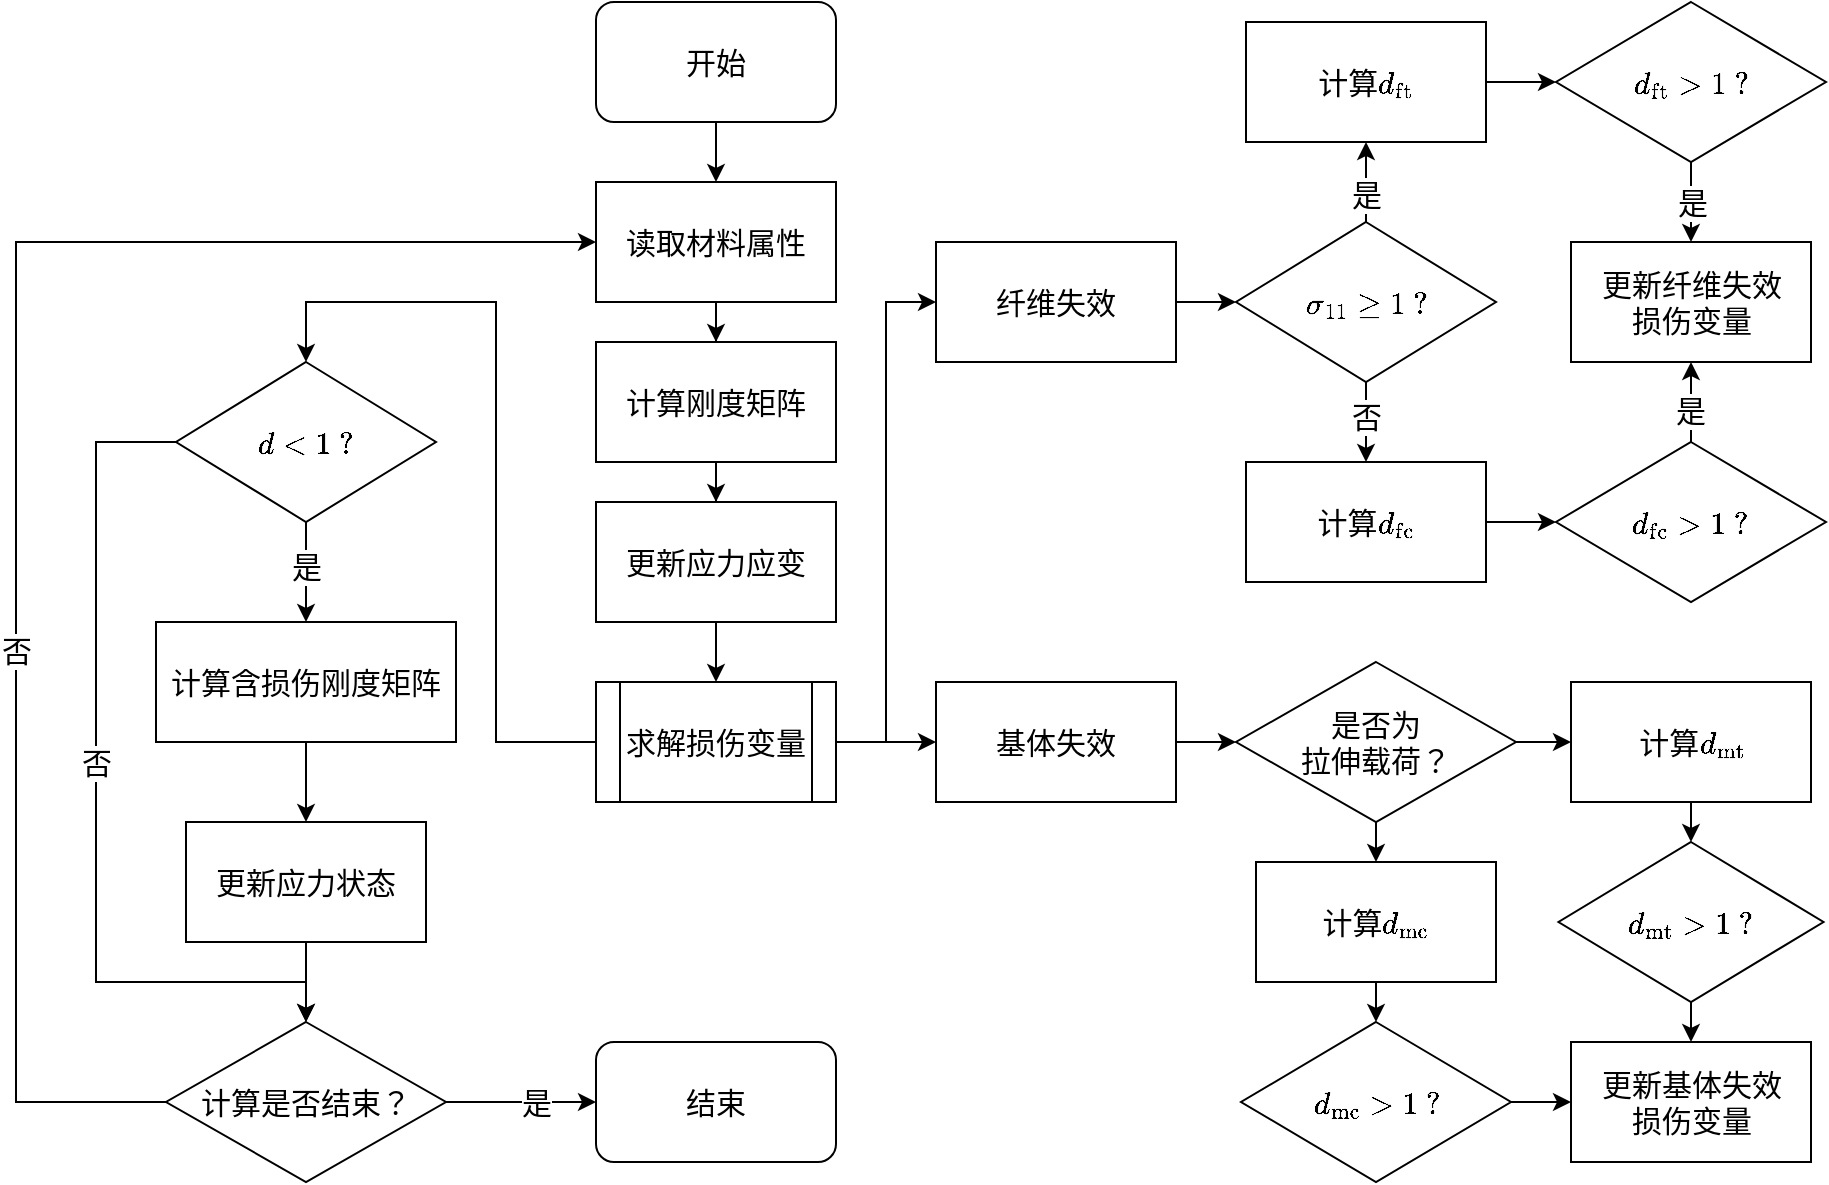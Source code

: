 <mxfile version="21.0.8" type="github">
  <diagram name="第 1 页" id="tH8X5Ct7GdnYIzQljAsK">
    <mxGraphModel dx="1637" dy="854" grid="1" gridSize="10" guides="1" tooltips="1" connect="1" arrows="1" fold="1" page="1" pageScale="1" pageWidth="1169" pageHeight="827" math="1" shadow="0">
      <root>
        <mxCell id="0" />
        <mxCell id="1" parent="0" />
        <mxCell id="6r-kIz0hGhgCBuONI5xw-3" value="" style="edgeStyle=orthogonalEdgeStyle;rounded=0;orthogonalLoop=1;jettySize=auto;html=1;fontSize=15;fontFamily=微软雅黑;" parent="1" source="6r-kIz0hGhgCBuONI5xw-1" target="6r-kIz0hGhgCBuONI5xw-2" edge="1">
          <mxGeometry relative="1" as="geometry" />
        </mxCell>
        <mxCell id="6r-kIz0hGhgCBuONI5xw-1" value="开始" style="rounded=1;whiteSpace=wrap;html=1;fontSize=15;fontFamily=微软雅黑;" parent="1" vertex="1">
          <mxGeometry x="340" y="140" width="120" height="60" as="geometry" />
        </mxCell>
        <mxCell id="6r-kIz0hGhgCBuONI5xw-5" value="" style="edgeStyle=orthogonalEdgeStyle;rounded=0;orthogonalLoop=1;jettySize=auto;html=1;fontSize=15;fontFamily=微软雅黑;" parent="1" source="6r-kIz0hGhgCBuONI5xw-2" target="6r-kIz0hGhgCBuONI5xw-4" edge="1">
          <mxGeometry relative="1" as="geometry" />
        </mxCell>
        <mxCell id="6r-kIz0hGhgCBuONI5xw-2" value="&lt;p&gt;读取材料属性&lt;/p&gt;" style="rounded=0;whiteSpace=wrap;html=1;fontSize=15;fontFamily=微软雅黑;" parent="1" vertex="1">
          <mxGeometry x="340" y="230" width="120" height="60" as="geometry" />
        </mxCell>
        <mxCell id="6r-kIz0hGhgCBuONI5xw-7" value="" style="edgeStyle=orthogonalEdgeStyle;rounded=0;orthogonalLoop=1;jettySize=auto;html=1;fontSize=15;fontFamily=微软雅黑;" parent="1" source="6r-kIz0hGhgCBuONI5xw-4" target="6r-kIz0hGhgCBuONI5xw-6" edge="1">
          <mxGeometry relative="1" as="geometry" />
        </mxCell>
        <mxCell id="6r-kIz0hGhgCBuONI5xw-4" value="计算刚度矩阵" style="whiteSpace=wrap;html=1;rounded=0;fontSize=15;fontFamily=微软雅黑;" parent="1" vertex="1">
          <mxGeometry x="340" y="310" width="120" height="60" as="geometry" />
        </mxCell>
        <mxCell id="6r-kIz0hGhgCBuONI5xw-9" value="" style="edgeStyle=orthogonalEdgeStyle;rounded=0;orthogonalLoop=1;jettySize=auto;html=1;fontSize=15;fontFamily=微软雅黑;" parent="1" source="6r-kIz0hGhgCBuONI5xw-6" target="6r-kIz0hGhgCBuONI5xw-8" edge="1">
          <mxGeometry relative="1" as="geometry" />
        </mxCell>
        <mxCell id="6r-kIz0hGhgCBuONI5xw-6" value="更新应力应变" style="whiteSpace=wrap;html=1;rounded=0;fontSize=15;fontFamily=微软雅黑;" parent="1" vertex="1">
          <mxGeometry x="340" y="390" width="120" height="60" as="geometry" />
        </mxCell>
        <mxCell id="6r-kIz0hGhgCBuONI5xw-13" value="" style="edgeStyle=orthogonalEdgeStyle;rounded=0;orthogonalLoop=1;jettySize=auto;html=1;fontSize=15;entryX=0.5;entryY=0;entryDx=0;entryDy=0;exitX=0;exitY=0.5;exitDx=0;exitDy=0;fontFamily=微软雅黑;" parent="1" source="6r-kIz0hGhgCBuONI5xw-8" target="6r-kIz0hGhgCBuONI5xw-12" edge="1">
          <mxGeometry relative="1" as="geometry">
            <Array as="points">
              <mxPoint x="290" y="510" />
              <mxPoint x="290" y="290" />
              <mxPoint x="195" y="290" />
            </Array>
          </mxGeometry>
        </mxCell>
        <mxCell id="dNLBxnli_luOGMNEjt3j-31" style="edgeStyle=orthogonalEdgeStyle;rounded=0;orthogonalLoop=1;jettySize=auto;html=1;exitX=1;exitY=0.5;exitDx=0;exitDy=0;entryX=0;entryY=0.5;entryDx=0;entryDy=0;fontSize=15;fontFamily=微软雅黑;" edge="1" parent="1" source="6r-kIz0hGhgCBuONI5xw-8" target="dNLBxnli_luOGMNEjt3j-18">
          <mxGeometry relative="1" as="geometry" />
        </mxCell>
        <mxCell id="dNLBxnli_luOGMNEjt3j-32" style="edgeStyle=none;rounded=0;orthogonalLoop=1;jettySize=auto;html=1;exitX=1;exitY=0.5;exitDx=0;exitDy=0;entryX=0;entryY=0.5;entryDx=0;entryDy=0;fontSize=15;fontFamily=微软雅黑;" edge="1" parent="1" source="6r-kIz0hGhgCBuONI5xw-8" target="dNLBxnli_luOGMNEjt3j-19">
          <mxGeometry relative="1" as="geometry" />
        </mxCell>
        <mxCell id="6r-kIz0hGhgCBuONI5xw-8" value="求解损伤变量" style="shape=process;whiteSpace=wrap;html=1;backgroundOutline=1;rounded=0;fontSize=15;fontFamily=微软雅黑;" parent="1" vertex="1">
          <mxGeometry x="340" y="480" width="120" height="60" as="geometry" />
        </mxCell>
        <mxCell id="dNLBxnli_luOGMNEjt3j-2" value="" style="edgeStyle=orthogonalEdgeStyle;rounded=0;orthogonalLoop=1;jettySize=auto;html=1;fontSize=15;exitX=0.5;exitY=1;exitDx=0;exitDy=0;fontFamily=微软雅黑;" edge="1" parent="1" source="6r-kIz0hGhgCBuONI5xw-12" target="dNLBxnli_luOGMNEjt3j-1">
          <mxGeometry relative="1" as="geometry" />
        </mxCell>
        <mxCell id="dNLBxnli_luOGMNEjt3j-12" value="是" style="edgeLabel;html=1;align=center;verticalAlign=middle;resizable=0;points=[];fontSize=15;fontFamily=微软雅黑;" vertex="1" connectable="0" parent="dNLBxnli_luOGMNEjt3j-2">
          <mxGeometry x="-0.515" relative="1" as="geometry">
            <mxPoint y="10" as="offset" />
          </mxGeometry>
        </mxCell>
        <mxCell id="dNLBxnli_luOGMNEjt3j-10" style="edgeStyle=orthogonalEdgeStyle;rounded=0;orthogonalLoop=1;jettySize=auto;html=1;exitX=0;exitY=0.5;exitDx=0;exitDy=0;fontSize=15;entryX=0.5;entryY=0;entryDx=0;entryDy=0;fontFamily=微软雅黑;" edge="1" parent="1" source="6r-kIz0hGhgCBuONI5xw-12" target="dNLBxnli_luOGMNEjt3j-5">
          <mxGeometry relative="1" as="geometry">
            <mxPoint x="100" y="610" as="targetPoint" />
            <Array as="points">
              <mxPoint x="90" y="360" />
              <mxPoint x="90" y="630" />
              <mxPoint x="195" y="630" />
            </Array>
          </mxGeometry>
        </mxCell>
        <mxCell id="dNLBxnli_luOGMNEjt3j-11" value="否" style="edgeLabel;html=1;align=center;verticalAlign=middle;resizable=0;points=[];fontSize=15;fontFamily=微软雅黑;" vertex="1" connectable="0" parent="dNLBxnli_luOGMNEjt3j-10">
          <mxGeometry x="-0.182" relative="1" as="geometry">
            <mxPoint y="22" as="offset" />
          </mxGeometry>
        </mxCell>
        <mxCell id="6r-kIz0hGhgCBuONI5xw-12" value="$$d&amp;lt;1 \&amp;nbsp; ?$$" style="rhombus;whiteSpace=wrap;html=1;rounded=0;fontSize=15;fontFamily=微软雅黑;" parent="1" vertex="1">
          <mxGeometry x="130" y="320" width="130" height="80" as="geometry" />
        </mxCell>
        <mxCell id="dNLBxnli_luOGMNEjt3j-4" value="" style="edgeStyle=orthogonalEdgeStyle;rounded=0;orthogonalLoop=1;jettySize=auto;html=1;fontSize=15;fontFamily=微软雅黑;" edge="1" parent="1" source="dNLBxnli_luOGMNEjt3j-1" target="dNLBxnli_luOGMNEjt3j-3">
          <mxGeometry relative="1" as="geometry" />
        </mxCell>
        <mxCell id="dNLBxnli_luOGMNEjt3j-1" value="计算含损伤刚度矩阵" style="whiteSpace=wrap;html=1;rounded=0;fontSize=15;fontFamily=微软雅黑;" vertex="1" parent="1">
          <mxGeometry x="120" y="450" width="150" height="60" as="geometry" />
        </mxCell>
        <mxCell id="dNLBxnli_luOGMNEjt3j-6" value="" style="edgeStyle=orthogonalEdgeStyle;rounded=0;orthogonalLoop=1;jettySize=auto;html=1;fontSize=15;exitX=0.5;exitY=1;exitDx=0;exitDy=0;fontFamily=微软雅黑;" edge="1" parent="1" source="dNLBxnli_luOGMNEjt3j-3" target="dNLBxnli_luOGMNEjt3j-5">
          <mxGeometry relative="1" as="geometry" />
        </mxCell>
        <mxCell id="dNLBxnli_luOGMNEjt3j-3" value="更新应力状态" style="whiteSpace=wrap;html=1;rounded=0;fontSize=15;fontFamily=微软雅黑;" vertex="1" parent="1">
          <mxGeometry x="135" y="550" width="120" height="60" as="geometry" />
        </mxCell>
        <mxCell id="dNLBxnli_luOGMNEjt3j-8" value="" style="edgeStyle=orthogonalEdgeStyle;rounded=0;orthogonalLoop=1;jettySize=auto;html=1;fontSize=15;fontFamily=微软雅黑;" edge="1" parent="1" source="dNLBxnli_luOGMNEjt3j-5" target="dNLBxnli_luOGMNEjt3j-7">
          <mxGeometry relative="1" as="geometry" />
        </mxCell>
        <mxCell id="dNLBxnli_luOGMNEjt3j-15" value="是" style="edgeLabel;html=1;align=center;verticalAlign=middle;resizable=0;points=[];fontSize=15;fontFamily=微软雅黑;" vertex="1" connectable="0" parent="dNLBxnli_luOGMNEjt3j-8">
          <mxGeometry x="0.18" relative="1" as="geometry">
            <mxPoint as="offset" />
          </mxGeometry>
        </mxCell>
        <mxCell id="dNLBxnli_luOGMNEjt3j-13" style="edgeStyle=orthogonalEdgeStyle;rounded=0;orthogonalLoop=1;jettySize=auto;html=1;entryX=0;entryY=0.5;entryDx=0;entryDy=0;fontSize=15;exitX=0;exitY=0.5;exitDx=0;exitDy=0;fontFamily=微软雅黑;" edge="1" parent="1" source="dNLBxnli_luOGMNEjt3j-5" target="6r-kIz0hGhgCBuONI5xw-2">
          <mxGeometry relative="1" as="geometry">
            <mxPoint x="120" y="660" as="sourcePoint" />
            <mxPoint x="320" y="259.97" as="targetPoint" />
            <Array as="points">
              <mxPoint x="50" y="690" />
              <mxPoint x="50" y="260" />
            </Array>
          </mxGeometry>
        </mxCell>
        <mxCell id="dNLBxnli_luOGMNEjt3j-14" value="否" style="edgeLabel;html=1;align=center;verticalAlign=middle;resizable=0;points=[];fontSize=15;fontFamily=微软雅黑;" vertex="1" connectable="0" parent="dNLBxnli_luOGMNEjt3j-13">
          <mxGeometry x="0.05" relative="1" as="geometry">
            <mxPoint y="116" as="offset" />
          </mxGeometry>
        </mxCell>
        <mxCell id="dNLBxnli_luOGMNEjt3j-5" value="计算是否结束？" style="rhombus;whiteSpace=wrap;html=1;rounded=0;fontSize=15;fontFamily=微软雅黑;" vertex="1" parent="1">
          <mxGeometry x="125" y="650" width="140" height="80" as="geometry" />
        </mxCell>
        <mxCell id="dNLBxnli_luOGMNEjt3j-7" value="结束" style="rounded=1;whiteSpace=wrap;html=1;fontSize=15;fontFamily=微软雅黑;" vertex="1" parent="1">
          <mxGeometry x="340" y="660" width="120" height="60" as="geometry" />
        </mxCell>
        <mxCell id="dNLBxnli_luOGMNEjt3j-21" value="" style="edgeStyle=orthogonalEdgeStyle;rounded=0;orthogonalLoop=1;jettySize=auto;html=1;fontSize=15;fontFamily=微软雅黑;" edge="1" parent="1" source="dNLBxnli_luOGMNEjt3j-18" target="dNLBxnli_luOGMNEjt3j-20">
          <mxGeometry relative="1" as="geometry" />
        </mxCell>
        <mxCell id="dNLBxnli_luOGMNEjt3j-18" value="纤维失效" style="rounded=0;whiteSpace=wrap;html=1;fontSize=15;fontFamily=微软雅黑;" vertex="1" parent="1">
          <mxGeometry x="510" y="260" width="120" height="60" as="geometry" />
        </mxCell>
        <mxCell id="dNLBxnli_luOGMNEjt3j-41" value="" style="edgeStyle=none;rounded=0;orthogonalLoop=1;jettySize=auto;html=1;fontSize=15;fontFamily=微软雅黑;" edge="1" parent="1" source="dNLBxnli_luOGMNEjt3j-19" target="dNLBxnli_luOGMNEjt3j-40">
          <mxGeometry relative="1" as="geometry" />
        </mxCell>
        <mxCell id="dNLBxnli_luOGMNEjt3j-19" value="基体失效" style="rounded=0;whiteSpace=wrap;html=1;fontSize=15;fontFamily=微软雅黑;" vertex="1" parent="1">
          <mxGeometry x="510" y="480" width="120" height="60" as="geometry" />
        </mxCell>
        <mxCell id="dNLBxnli_luOGMNEjt3j-23" value="" style="edgeStyle=orthogonalEdgeStyle;rounded=0;orthogonalLoop=1;jettySize=auto;html=1;fontSize=15;fontFamily=微软雅黑;" edge="1" parent="1" source="dNLBxnli_luOGMNEjt3j-20" target="dNLBxnli_luOGMNEjt3j-22">
          <mxGeometry relative="1" as="geometry" />
        </mxCell>
        <mxCell id="dNLBxnli_luOGMNEjt3j-39" value="是" style="edgeLabel;html=1;align=center;verticalAlign=middle;resizable=0;points=[];fontSize=15;fontFamily=微软雅黑;" vertex="1" connectable="0" parent="dNLBxnli_luOGMNEjt3j-23">
          <mxGeometry x="-0.287" relative="1" as="geometry">
            <mxPoint as="offset" />
          </mxGeometry>
        </mxCell>
        <mxCell id="dNLBxnli_luOGMNEjt3j-27" value="" style="edgeStyle=orthogonalEdgeStyle;rounded=0;orthogonalLoop=1;jettySize=auto;html=1;fontSize=15;fontFamily=微软雅黑;" edge="1" parent="1" source="dNLBxnli_luOGMNEjt3j-20" target="dNLBxnli_luOGMNEjt3j-26">
          <mxGeometry relative="1" as="geometry">
            <Array as="points">
              <mxPoint x="725" y="350" />
              <mxPoint x="725" y="350" />
            </Array>
          </mxGeometry>
        </mxCell>
        <mxCell id="dNLBxnli_luOGMNEjt3j-38" value="否" style="edgeLabel;html=1;align=center;verticalAlign=middle;resizable=0;points=[];fontSize=15;fontFamily=微软雅黑;" vertex="1" connectable="0" parent="dNLBxnli_luOGMNEjt3j-27">
          <mxGeometry x="-0.143" relative="1" as="geometry">
            <mxPoint as="offset" />
          </mxGeometry>
        </mxCell>
        <mxCell id="dNLBxnli_luOGMNEjt3j-20" value="$$\sigma_{11} \ge 1 \ ?$$" style="rhombus;whiteSpace=wrap;html=1;fontSize=15;rounded=0;fontFamily=微软雅黑;" vertex="1" parent="1">
          <mxGeometry x="660" y="250" width="130" height="80" as="geometry" />
        </mxCell>
        <mxCell id="dNLBxnli_luOGMNEjt3j-25" value="" style="edgeStyle=orthogonalEdgeStyle;rounded=0;orthogonalLoop=1;jettySize=auto;html=1;fontSize=15;fontFamily=微软雅黑;" edge="1" parent="1" source="dNLBxnli_luOGMNEjt3j-22" target="dNLBxnli_luOGMNEjt3j-24">
          <mxGeometry relative="1" as="geometry" />
        </mxCell>
        <mxCell id="dNLBxnli_luOGMNEjt3j-22" value="计算\(d_{\rm ft}\)" style="whiteSpace=wrap;html=1;fontSize=15;rounded=0;fontFamily=微软雅黑;" vertex="1" parent="1">
          <mxGeometry x="665" y="150" width="120" height="60" as="geometry" />
        </mxCell>
        <mxCell id="dNLBxnli_luOGMNEjt3j-34" value="" style="edgeStyle=none;rounded=0;orthogonalLoop=1;jettySize=auto;html=1;fontSize=15;fontFamily=微软雅黑;" edge="1" parent="1" source="dNLBxnli_luOGMNEjt3j-24" target="dNLBxnli_luOGMNEjt3j-33">
          <mxGeometry relative="1" as="geometry" />
        </mxCell>
        <mxCell id="dNLBxnli_luOGMNEjt3j-36" value="是" style="edgeLabel;html=1;align=center;verticalAlign=middle;resizable=0;points=[];fontSize=15;fontFamily=微软雅黑;" vertex="1" connectable="0" parent="dNLBxnli_luOGMNEjt3j-34">
          <mxGeometry x="-0.491" y="-1" relative="1" as="geometry">
            <mxPoint x="1" y="10" as="offset" />
          </mxGeometry>
        </mxCell>
        <mxCell id="dNLBxnli_luOGMNEjt3j-24" value="$$d_{\rm ft} &amp;gt; 1 \&amp;nbsp; ?$$" style="rhombus;whiteSpace=wrap;html=1;fontSize=15;rounded=0;fontFamily=微软雅黑;" vertex="1" parent="1">
          <mxGeometry x="820" y="140" width="135" height="80" as="geometry" />
        </mxCell>
        <mxCell id="dNLBxnli_luOGMNEjt3j-29" value="" style="edgeStyle=orthogonalEdgeStyle;rounded=0;orthogonalLoop=1;jettySize=auto;html=1;fontSize=15;fontFamily=微软雅黑;" edge="1" parent="1" source="dNLBxnli_luOGMNEjt3j-26" target="dNLBxnli_luOGMNEjt3j-28">
          <mxGeometry relative="1" as="geometry" />
        </mxCell>
        <mxCell id="dNLBxnli_luOGMNEjt3j-26" value="计算\(d_{\rm fc}\)" style="whiteSpace=wrap;html=1;fontSize=15;rounded=0;fontFamily=微软雅黑;" vertex="1" parent="1">
          <mxGeometry x="665" y="370" width="120" height="60" as="geometry" />
        </mxCell>
        <mxCell id="dNLBxnli_luOGMNEjt3j-35" value="" style="edgeStyle=none;rounded=0;orthogonalLoop=1;jettySize=auto;html=1;fontSize=15;fontFamily=微软雅黑;" edge="1" parent="1" source="dNLBxnli_luOGMNEjt3j-28" target="dNLBxnli_luOGMNEjt3j-33">
          <mxGeometry relative="1" as="geometry" />
        </mxCell>
        <mxCell id="dNLBxnli_luOGMNEjt3j-37" value="是" style="edgeLabel;html=1;align=center;verticalAlign=middle;resizable=0;points=[];fontSize=15;fontFamily=微软雅黑;" vertex="1" connectable="0" parent="dNLBxnli_luOGMNEjt3j-35">
          <mxGeometry x="-0.166" y="1" relative="1" as="geometry">
            <mxPoint as="offset" />
          </mxGeometry>
        </mxCell>
        <mxCell id="dNLBxnli_luOGMNEjt3j-28" value="$$d_{\rm fc} &amp;gt; 1 \&amp;nbsp; ?$$" style="rhombus;whiteSpace=wrap;html=1;fontSize=15;rounded=0;fontFamily=微软雅黑;" vertex="1" parent="1">
          <mxGeometry x="820" y="360" width="135" height="80" as="geometry" />
        </mxCell>
        <mxCell id="dNLBxnli_luOGMNEjt3j-33" value="更新纤维失效&lt;br style=&quot;font-size: 15px;&quot;&gt;损伤变量" style="rounded=0;whiteSpace=wrap;html=1;fontSize=15;fontFamily=微软雅黑;" vertex="1" parent="1">
          <mxGeometry x="827.5" y="260" width="120" height="60" as="geometry" />
        </mxCell>
        <mxCell id="dNLBxnli_luOGMNEjt3j-43" value="" style="edgeStyle=none;rounded=0;orthogonalLoop=1;jettySize=auto;html=1;fontSize=15;fontFamily=微软雅黑;" edge="1" parent="1" source="dNLBxnli_luOGMNEjt3j-40" target="dNLBxnli_luOGMNEjt3j-42">
          <mxGeometry relative="1" as="geometry" />
        </mxCell>
        <mxCell id="dNLBxnli_luOGMNEjt3j-45" value="" style="edgeStyle=none;rounded=0;orthogonalLoop=1;jettySize=auto;html=1;fontSize=15;fontFamily=微软雅黑;" edge="1" parent="1" source="dNLBxnli_luOGMNEjt3j-40" target="dNLBxnli_luOGMNEjt3j-44">
          <mxGeometry relative="1" as="geometry" />
        </mxCell>
        <mxCell id="dNLBxnli_luOGMNEjt3j-40" value="是否为&lt;br style=&quot;font-size: 15px;&quot;&gt;拉伸载荷？" style="rhombus;whiteSpace=wrap;html=1;fontSize=15;rounded=0;align=center;fontFamily=微软雅黑;" vertex="1" parent="1">
          <mxGeometry x="660" y="470" width="140" height="80" as="geometry" />
        </mxCell>
        <mxCell id="dNLBxnli_luOGMNEjt3j-49" value="" style="edgeStyle=none;rounded=0;orthogonalLoop=1;jettySize=auto;html=1;fontSize=15;fontFamily=微软雅黑;" edge="1" parent="1" source="dNLBxnli_luOGMNEjt3j-42" target="dNLBxnli_luOGMNEjt3j-48">
          <mxGeometry relative="1" as="geometry" />
        </mxCell>
        <mxCell id="dNLBxnli_luOGMNEjt3j-42" value="计算\(d_{\rm mt}\)" style="whiteSpace=wrap;html=1;fontSize=15;rounded=0;fontFamily=微软雅黑;" vertex="1" parent="1">
          <mxGeometry x="827.5" y="480" width="120" height="60" as="geometry" />
        </mxCell>
        <mxCell id="dNLBxnli_luOGMNEjt3j-47" value="" style="edgeStyle=none;rounded=0;orthogonalLoop=1;jettySize=auto;html=1;fontSize=15;fontFamily=微软雅黑;" edge="1" parent="1" source="dNLBxnli_luOGMNEjt3j-44" target="dNLBxnli_luOGMNEjt3j-46">
          <mxGeometry relative="1" as="geometry" />
        </mxCell>
        <mxCell id="dNLBxnli_luOGMNEjt3j-44" value="计算\(d_{\rm mc}\)" style="whiteSpace=wrap;html=1;fontSize=15;rounded=0;fontFamily=微软雅黑;" vertex="1" parent="1">
          <mxGeometry x="670" y="570" width="120" height="60" as="geometry" />
        </mxCell>
        <mxCell id="dNLBxnli_luOGMNEjt3j-52" value="" style="edgeStyle=none;rounded=0;orthogonalLoop=1;jettySize=auto;html=1;fontSize=15;fontFamily=微软雅黑;" edge="1" parent="1" source="dNLBxnli_luOGMNEjt3j-46" target="dNLBxnli_luOGMNEjt3j-50">
          <mxGeometry relative="1" as="geometry" />
        </mxCell>
        <mxCell id="dNLBxnli_luOGMNEjt3j-46" value="$$d_{\rm mc} &amp;gt; 1 \&amp;nbsp; ?$$" style="rhombus;whiteSpace=wrap;html=1;fontSize=15;rounded=0;fontFamily=微软雅黑;" vertex="1" parent="1">
          <mxGeometry x="662.5" y="650" width="135" height="80" as="geometry" />
        </mxCell>
        <mxCell id="dNLBxnli_luOGMNEjt3j-51" value="" style="edgeStyle=none;rounded=0;orthogonalLoop=1;jettySize=auto;html=1;fontSize=15;fontFamily=微软雅黑;" edge="1" parent="1" source="dNLBxnli_luOGMNEjt3j-48" target="dNLBxnli_luOGMNEjt3j-50">
          <mxGeometry relative="1" as="geometry" />
        </mxCell>
        <mxCell id="dNLBxnli_luOGMNEjt3j-48" value="$$d_{\rm mt} &amp;gt; 1 \&amp;nbsp; ?$$" style="rhombus;whiteSpace=wrap;html=1;fontSize=15;rounded=0;fontFamily=微软雅黑;" vertex="1" parent="1">
          <mxGeometry x="821.25" y="560" width="132.5" height="80" as="geometry" />
        </mxCell>
        <mxCell id="dNLBxnli_luOGMNEjt3j-50" value="更新基体失效&lt;br style=&quot;font-size: 15px;&quot;&gt;损伤变量" style="rounded=0;whiteSpace=wrap;html=1;fontSize=15;fontFamily=微软雅黑;" vertex="1" parent="1">
          <mxGeometry x="827.5" y="660" width="120" height="60" as="geometry" />
        </mxCell>
      </root>
    </mxGraphModel>
  </diagram>
</mxfile>
